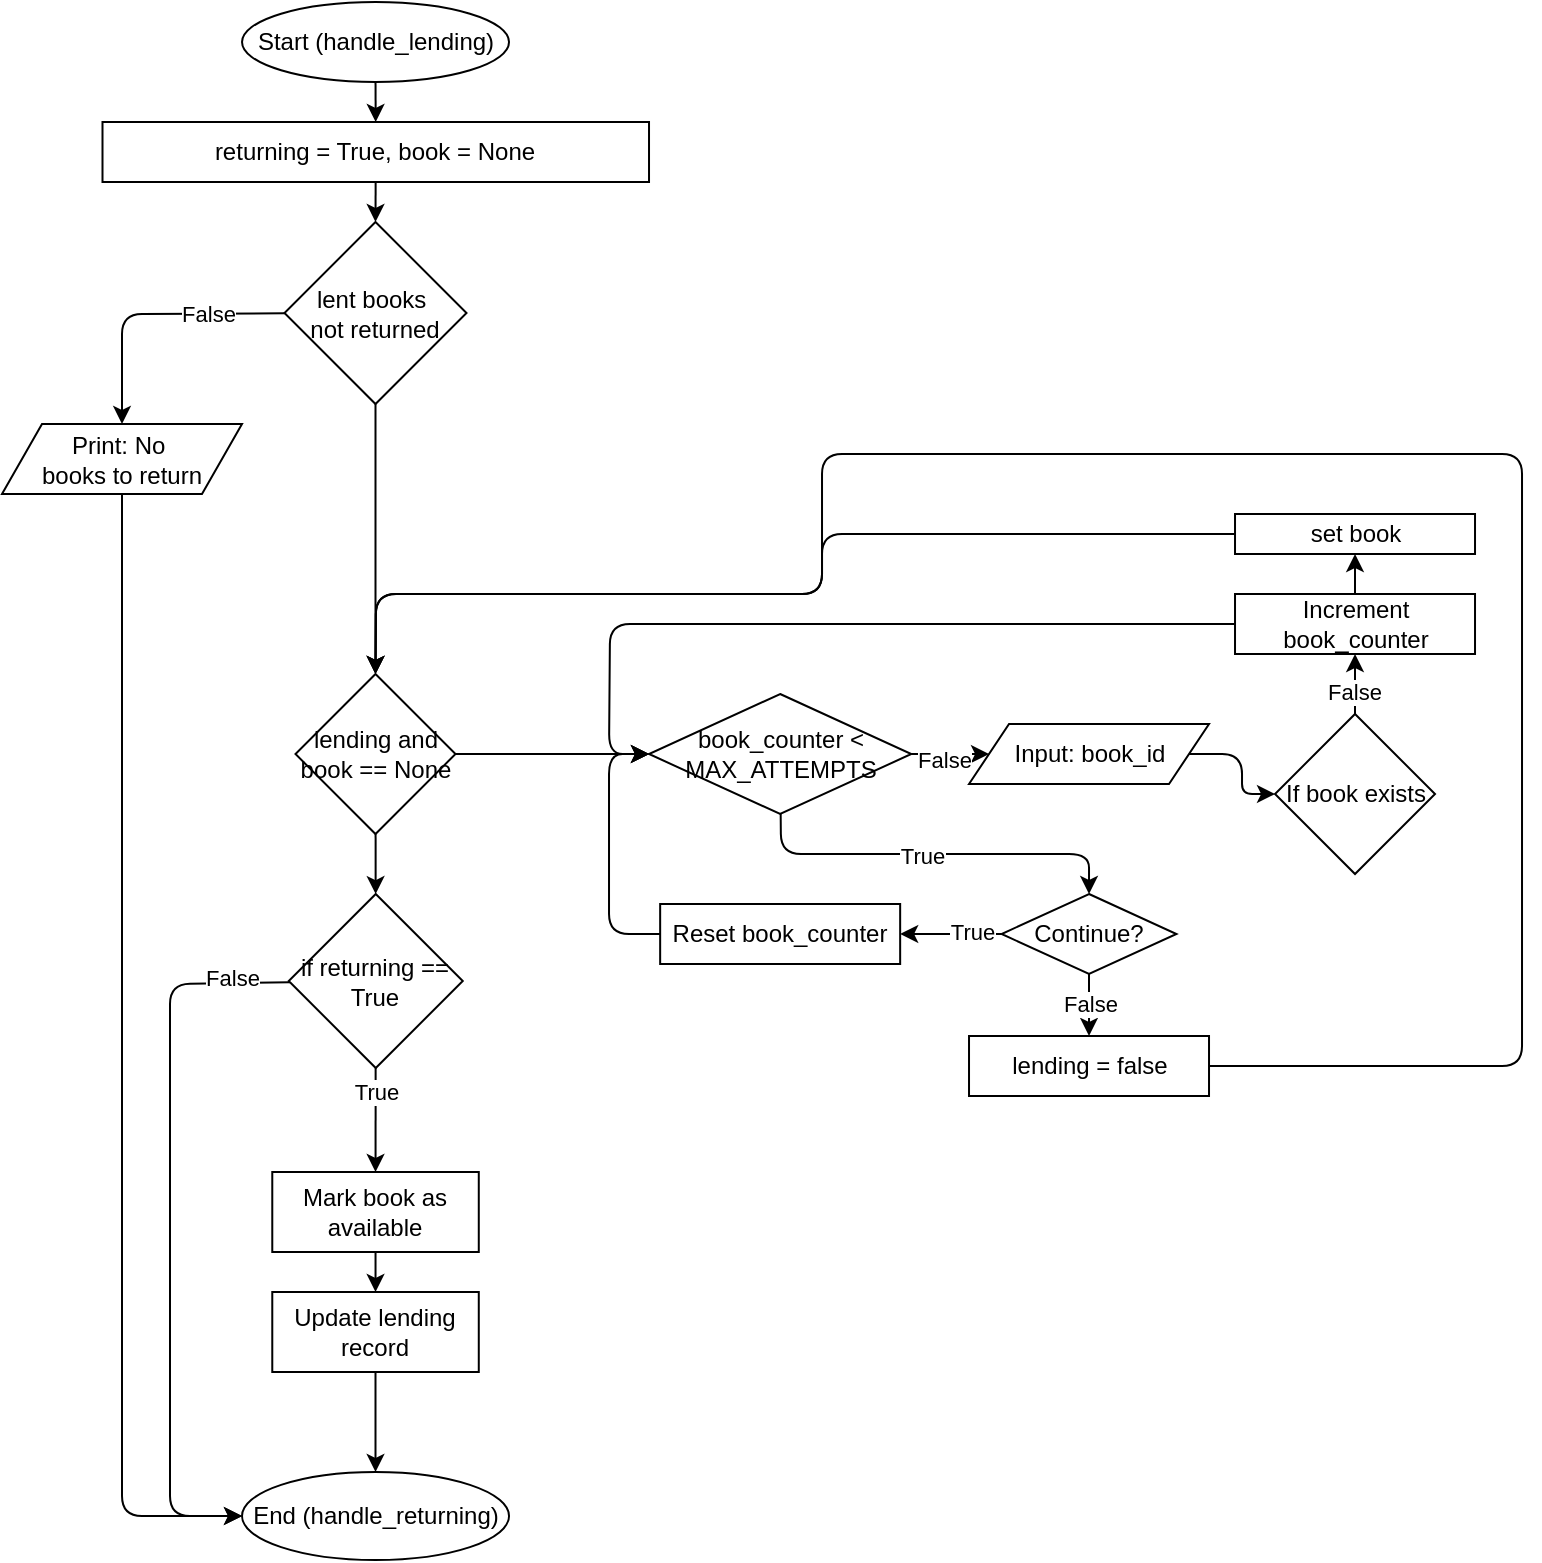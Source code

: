 <mxfile>
    <diagram id="DohQKqHLKwUdy_gRWt3n" name="Page-1">
        <mxGraphModel dx="1079" dy="1513" grid="1" gridSize="10" guides="1" tooltips="1" connect="1" arrows="1" fold="1" page="1" pageScale="1" pageWidth="827" pageHeight="1169" math="0" shadow="0">
            <root>
                <mxCell id="0"/>
                <mxCell id="1" parent="0"/>
                <mxCell id="2" style="edgeStyle=none;html=1;" edge="1" parent="1" source="3" target="77">
                    <mxGeometry relative="1" as="geometry"/>
                </mxCell>
                <mxCell id="3" value="Start (handle_lending&lt;span style=&quot;background-color: transparent;&quot;&gt;)&lt;/span&gt;" style="ellipse;whiteSpace=wrap;html=1;" vertex="1" parent="1">
                    <mxGeometry x="-673.99" y="-1131" width="133.5" height="40" as="geometry"/>
                </mxCell>
                <mxCell id="4" value="End (handle_returning)" style="ellipse;whiteSpace=wrap;html=1;" vertex="1" parent="1">
                    <mxGeometry x="-673.99" y="-396" width="133.5" height="44" as="geometry"/>
                </mxCell>
                <mxCell id="5" style="edgeStyle=none;html=1;entryX=0.5;entryY=1;entryDx=0;entryDy=0;" edge="1" parent="1" source="7" target="47">
                    <mxGeometry relative="1" as="geometry"/>
                </mxCell>
                <mxCell id="6" value="False" style="edgeLabel;html=1;align=center;verticalAlign=middle;resizable=0;points=[];" vertex="1" connectable="0" parent="5">
                    <mxGeometry x="-0.282" y="1" relative="1" as="geometry">
                        <mxPoint as="offset"/>
                    </mxGeometry>
                </mxCell>
                <mxCell id="7" value="If book exists" style="rhombus;whiteSpace=wrap;html=1;" vertex="1" parent="1">
                    <mxGeometry x="-157.49" y="-775" width="80" height="80" as="geometry"/>
                </mxCell>
                <mxCell id="8" style="edgeStyle=none;html=1;exitX=1;exitY=0.5;exitDx=0;exitDy=0;" edge="1" parent="1" source="9" target="7">
                    <mxGeometry relative="1" as="geometry">
                        <Array as="points">
                            <mxPoint x="-173.99" y="-755"/>
                            <mxPoint x="-173.99" y="-735"/>
                        </Array>
                    </mxGeometry>
                </mxCell>
                <mxCell id="9" value="Input: book_id" style="shape=parallelogram;perimeter=parallelogramPerimeter;whiteSpace=wrap;html=1;fixedSize=1;" vertex="1" parent="1">
                    <mxGeometry x="-310.49" y="-770" width="120" height="30" as="geometry"/>
                </mxCell>
                <mxCell id="10" style="edgeStyle=none;html=1;" edge="1" parent="1" source="11" target="18">
                    <mxGeometry relative="1" as="geometry">
                        <mxPoint x="-683.99" y="-241" as="targetPoint"/>
                    </mxGeometry>
                </mxCell>
                <mxCell id="11" value="Mark book as available" style="whiteSpace=wrap;html=1;" vertex="1" parent="1">
                    <mxGeometry x="-658.86" y="-546" width="103.25" height="40" as="geometry"/>
                </mxCell>
                <mxCell id="12" style="edgeStyle=none;html=1;entryX=0;entryY=0.5;entryDx=0;entryDy=0;" edge="1" parent="1" source="16" target="9">
                    <mxGeometry relative="1" as="geometry"/>
                </mxCell>
                <mxCell id="13" value="False" style="edgeLabel;html=1;align=center;verticalAlign=middle;resizable=0;points=[];" vertex="1" connectable="0" parent="12">
                    <mxGeometry x="-0.187" y="-3" relative="1" as="geometry">
                        <mxPoint as="offset"/>
                    </mxGeometry>
                </mxCell>
                <mxCell id="14" style="edgeStyle=none;html=1;entryX=0.5;entryY=0;entryDx=0;entryDy=0;" edge="1" parent="1" source="16" target="44">
                    <mxGeometry relative="1" as="geometry">
                        <Array as="points">
                            <mxPoint x="-404.49" y="-705"/>
                            <mxPoint x="-250.49" y="-705"/>
                        </Array>
                    </mxGeometry>
                </mxCell>
                <mxCell id="15" value="True" style="edgeLabel;html=1;align=center;verticalAlign=middle;resizable=0;points=[];" vertex="1" connectable="0" parent="14">
                    <mxGeometry x="-0.072" y="-1" relative="1" as="geometry">
                        <mxPoint as="offset"/>
                    </mxGeometry>
                </mxCell>
                <mxCell id="16" value="book_counter &amp;lt; MAX_ATTEMPTS" style="rhombus;whiteSpace=wrap;html=1;" vertex="1" parent="1">
                    <mxGeometry x="-470.49" y="-785" width="131.14" height="60" as="geometry"/>
                </mxCell>
                <mxCell id="17" style="edgeStyle=none;html=1;entryX=0.5;entryY=0;entryDx=0;entryDy=0;" edge="1" parent="1" source="18" target="4">
                    <mxGeometry relative="1" as="geometry"/>
                </mxCell>
                <mxCell id="18" value="Update lending record" style="whiteSpace=wrap;html=1;" vertex="1" parent="1">
                    <mxGeometry x="-658.86" y="-486" width="103.25" height="40" as="geometry"/>
                </mxCell>
                <mxCell id="19" style="edgeStyle=none;html=1;exitX=0;exitY=0.5;exitDx=0;exitDy=0;entryX=0;entryY=0.5;entryDx=0;entryDy=0;" edge="1" parent="1" source="20" target="16">
                    <mxGeometry relative="1" as="geometry">
                        <Array as="points">
                            <mxPoint x="-490.49" y="-665"/>
                            <mxPoint x="-490.49" y="-755"/>
                        </Array>
                    </mxGeometry>
                </mxCell>
                <mxCell id="20" value="Reset book_counter" style="whiteSpace=wrap;html=1;" vertex="1" parent="1">
                    <mxGeometry x="-464.92" y="-680" width="120" height="30" as="geometry"/>
                </mxCell>
                <mxCell id="23" style="edgeStyle=none;html=1;entryX=0.5;entryY=0;entryDx=0;entryDy=0;" edge="1" parent="1" source="25" target="81">
                    <mxGeometry relative="1" as="geometry">
                        <Array as="points">
                            <mxPoint x="-734" y="-975"/>
                        </Array>
                    </mxGeometry>
                </mxCell>
                <mxCell id="24" value="False" style="edgeLabel;html=1;align=center;verticalAlign=middle;resizable=0;points=[];" vertex="1" connectable="0" parent="23">
                    <mxGeometry x="-0.68" y="1" relative="1" as="geometry">
                        <mxPoint x="-17" y="-1" as="offset"/>
                    </mxGeometry>
                </mxCell>
                <mxCell id="83" style="edgeStyle=none;html=1;entryX=0.5;entryY=0;entryDx=0;entryDy=0;" edge="1" parent="1" source="25" target="27">
                    <mxGeometry relative="1" as="geometry"/>
                </mxCell>
                <mxCell id="25" value="lent books&amp;nbsp;&lt;div&gt;not returned&lt;/div&gt;" style="rhombus;whiteSpace=wrap;html=1;" vertex="1" parent="1">
                    <mxGeometry x="-652.75" y="-1021" width="91" height="91" as="geometry"/>
                </mxCell>
                <mxCell id="26" style="edgeStyle=none;html=1;entryX=0;entryY=0.5;entryDx=0;entryDy=0;" edge="1" parent="1" source="27" target="16">
                    <mxGeometry relative="1" as="geometry"/>
                </mxCell>
                <mxCell id="84" style="edgeStyle=none;html=1;" edge="1" parent="1" source="27" target="32">
                    <mxGeometry relative="1" as="geometry"/>
                </mxCell>
                <mxCell id="27" value="lending and book == None" style="rhombus;whiteSpace=wrap;html=1;" vertex="1" parent="1">
                    <mxGeometry x="-647.25" y="-795" width="80" height="80" as="geometry"/>
                </mxCell>
                <mxCell id="28" style="edgeStyle=none;html=1;entryX=0.5;entryY=0;entryDx=0;entryDy=0;" edge="1" parent="1" source="32" target="11">
                    <mxGeometry relative="1" as="geometry"/>
                </mxCell>
                <mxCell id="29" value="True" style="edgeLabel;html=1;align=center;verticalAlign=middle;resizable=0;points=[];" vertex="1" connectable="0" parent="28">
                    <mxGeometry x="-0.725" y="3" relative="1" as="geometry">
                        <mxPoint x="-3" y="5" as="offset"/>
                    </mxGeometry>
                </mxCell>
                <mxCell id="86" style="edgeStyle=none;html=1;entryX=0;entryY=0.5;entryDx=0;entryDy=0;" edge="1" parent="1" source="32" target="4">
                    <mxGeometry relative="1" as="geometry">
                        <Array as="points">
                            <mxPoint x="-710" y="-640"/>
                            <mxPoint x="-710" y="-374"/>
                        </Array>
                    </mxGeometry>
                </mxCell>
                <mxCell id="87" value="False" style="edgeLabel;html=1;align=center;verticalAlign=middle;resizable=0;points=[];" vertex="1" connectable="0" parent="86">
                    <mxGeometry x="-0.765" y="-3" relative="1" as="geometry">
                        <mxPoint x="13" as="offset"/>
                    </mxGeometry>
                </mxCell>
                <mxCell id="32" value="if returning == True" style="rhombus;whiteSpace=wrap;html=1;" vertex="1" parent="1">
                    <mxGeometry x="-650.62" y="-685" width="87" height="87" as="geometry"/>
                </mxCell>
                <mxCell id="35" style="edgeStyle=none;html=1;entryX=0.5;entryY=0;entryDx=0;entryDy=0;" edge="1" parent="1" target="79">
                    <mxGeometry relative="1" as="geometry">
                        <Array as="points">
                            <mxPoint x="-693.99" y="-871"/>
                        </Array>
                        <mxPoint x="-647.25" y="-871" as="sourcePoint"/>
                    </mxGeometry>
                </mxCell>
                <mxCell id="36" value="False" style="edgeLabel;html=1;align=center;verticalAlign=middle;resizable=0;points=[];" vertex="1" connectable="0" parent="35">
                    <mxGeometry x="-0.353" y="-4" relative="1" as="geometry">
                        <mxPoint x="448" y="184" as="offset"/>
                    </mxGeometry>
                </mxCell>
                <mxCell id="41" style="edgeStyle=none;html=1;exitX=0;exitY=0.5;exitDx=0;exitDy=0;entryX=1;entryY=0.5;entryDx=0;entryDy=0;" edge="1" parent="1" source="44" target="20">
                    <mxGeometry relative="1" as="geometry"/>
                </mxCell>
                <mxCell id="42" value="True" style="edgeLabel;html=1;align=center;verticalAlign=middle;resizable=0;points=[];" vertex="1" connectable="0" parent="41">
                    <mxGeometry x="-0.413" y="-1" relative="1" as="geometry">
                        <mxPoint as="offset"/>
                    </mxGeometry>
                </mxCell>
                <mxCell id="43" value="False" style="edgeStyle=none;html=1;entryX=0.5;entryY=0;entryDx=0;entryDy=0;" edge="1" parent="1" source="44" target="49">
                    <mxGeometry relative="1" as="geometry"/>
                </mxCell>
                <mxCell id="44" value="Continue?" style="rhombus;whiteSpace=wrap;html=1;" vertex="1" parent="1">
                    <mxGeometry x="-294.2" y="-685" width="87.43" height="40" as="geometry"/>
                </mxCell>
                <mxCell id="45" style="edgeStyle=none;html=1;entryX=0;entryY=0.5;entryDx=0;entryDy=0;" edge="1" parent="1" source="47" target="16">
                    <mxGeometry relative="1" as="geometry">
                        <Array as="points">
                            <mxPoint x="-489.99" y="-820"/>
                            <mxPoint x="-490.49" y="-755"/>
                        </Array>
                    </mxGeometry>
                </mxCell>
                <mxCell id="46" style="edgeStyle=none;html=1;entryX=0.5;entryY=1;entryDx=0;entryDy=0;" edge="1" parent="1" source="47" target="51">
                    <mxGeometry relative="1" as="geometry"/>
                </mxCell>
                <mxCell id="47" value="Increment book_counter" style="whiteSpace=wrap;html=1;" vertex="1" parent="1">
                    <mxGeometry x="-177.49" y="-835" width="120" height="30" as="geometry"/>
                </mxCell>
                <mxCell id="48" style="edgeStyle=none;html=1;exitX=1;exitY=0.5;exitDx=0;exitDy=0;entryX=0.5;entryY=0;entryDx=0;entryDy=0;" edge="1" parent="1" source="49" target="27">
                    <mxGeometry relative="1" as="geometry">
                        <Array as="points">
                            <mxPoint x="-33.99" y="-599"/>
                            <mxPoint x="-33.99" y="-905"/>
                            <mxPoint x="-383.99" y="-905"/>
                            <mxPoint x="-383.99" y="-835"/>
                            <mxPoint x="-606.99" y="-835"/>
                        </Array>
                    </mxGeometry>
                </mxCell>
                <mxCell id="49" value="lending = false" style="whiteSpace=wrap;html=1;" vertex="1" parent="1">
                    <mxGeometry x="-310.49" y="-614" width="120" height="30" as="geometry"/>
                </mxCell>
                <mxCell id="50" style="edgeStyle=none;html=1;exitX=0;exitY=0.5;exitDx=0;exitDy=0;entryX=0.5;entryY=0;entryDx=0;entryDy=0;" edge="1" parent="1" source="51" target="27">
                    <mxGeometry relative="1" as="geometry">
                        <Array as="points">
                            <mxPoint x="-383.99" y="-865"/>
                            <mxPoint x="-383.99" y="-835"/>
                            <mxPoint x="-606.99" y="-835"/>
                        </Array>
                    </mxGeometry>
                </mxCell>
                <mxCell id="51" value="set book" style="whiteSpace=wrap;html=1;" vertex="1" parent="1">
                    <mxGeometry x="-177.49" y="-875" width="120" height="20" as="geometry"/>
                </mxCell>
                <mxCell id="52" style="edgeStyle=none;html=1;entryX=0.5;entryY=1;entryDx=0;entryDy=0;" edge="1" parent="1" target="71">
                    <mxGeometry relative="1" as="geometry">
                        <mxPoint x="-117.75" y="-402" as="sourcePoint"/>
                    </mxGeometry>
                </mxCell>
                <mxCell id="53" value="False" style="edgeLabel;html=1;align=center;verticalAlign=middle;resizable=0;points=[];" vertex="1" connectable="0" parent="52">
                    <mxGeometry x="-0.282" y="1" relative="1" as="geometry">
                        <mxPoint as="offset"/>
                    </mxGeometry>
                </mxCell>
                <mxCell id="55" style="edgeStyle=none;html=1;exitX=1;exitY=0.5;exitDx=0;exitDy=0;" edge="1" parent="1" target="54">
                    <mxGeometry relative="1" as="geometry">
                        <Array as="points">
                            <mxPoint x="-180.74" y="-382"/>
                            <mxPoint x="-180.74" y="-362"/>
                        </Array>
                        <mxPoint x="-200.75" y="-382" as="sourcePoint"/>
                    </mxGeometry>
                </mxCell>
                <mxCell id="57" style="edgeStyle=none;html=1;entryX=0;entryY=0.5;entryDx=0;entryDy=0;" edge="1" parent="1" target="56">
                    <mxGeometry relative="1" as="geometry">
                        <mxPoint x="-339.61" y="-382" as="sourcePoint"/>
                    </mxGeometry>
                </mxCell>
                <mxCell id="58" value="False" style="edgeLabel;html=1;align=center;verticalAlign=middle;resizable=0;points=[];" vertex="1" connectable="0" parent="57">
                    <mxGeometry x="-0.187" y="-3" relative="1" as="geometry">
                        <mxPoint as="offset"/>
                    </mxGeometry>
                </mxCell>
                <mxCell id="59" style="edgeStyle=none;html=1;entryX=0.5;entryY=0;entryDx=0;entryDy=0;" edge="1" parent="1" target="68">
                    <mxGeometry relative="1" as="geometry">
                        <Array as="points">
                            <mxPoint x="-404.75" y="-332"/>
                            <mxPoint x="-250.75" y="-332"/>
                        </Array>
                        <mxPoint x="-404.923" y="-352.118" as="sourcePoint"/>
                    </mxGeometry>
                </mxCell>
                <mxCell id="60" value="True" style="edgeLabel;html=1;align=center;verticalAlign=middle;resizable=0;points=[];" vertex="1" connectable="0" parent="59">
                    <mxGeometry x="-0.072" y="-1" relative="1" as="geometry">
                        <mxPoint as="offset"/>
                    </mxGeometry>
                </mxCell>
                <mxCell id="61" style="edgeStyle=none;html=1;entryX=0;entryY=0.5;entryDx=0;entryDy=0;exitX=1;exitY=0.5;exitDx=0;exitDy=0;" edge="1" parent="1" target="62">
                    <mxGeometry relative="1" as="geometry">
                        <mxPoint x="-567.25" y="-411.0" as="sourcePoint"/>
                        <Array as="points">
                            <mxPoint x="-533.99" y="-411"/>
                            <mxPoint x="-533.99" y="-381"/>
                        </Array>
                    </mxGeometry>
                </mxCell>
                <mxCell id="63" style="edgeStyle=none;html=1;exitX=0;exitY=0.5;exitDx=0;exitDy=0;entryX=0;entryY=0.5;entryDx=0;entryDy=0;" edge="1" parent="1" source="64">
                    <mxGeometry relative="1" as="geometry">
                        <Array as="points">
                            <mxPoint x="-490.75" y="-292"/>
                            <mxPoint x="-490.75" y="-382"/>
                        </Array>
                        <mxPoint x="-470.75" y="-382" as="targetPoint"/>
                    </mxGeometry>
                </mxCell>
                <mxCell id="65" style="edgeStyle=none;html=1;exitX=0;exitY=0.5;exitDx=0;exitDy=0;entryX=1;entryY=0.5;entryDx=0;entryDy=0;" edge="1" parent="1" source="68">
                    <mxGeometry relative="1" as="geometry">
                        <mxPoint x="-345.18" y="-292" as="targetPoint"/>
                    </mxGeometry>
                </mxCell>
                <mxCell id="66" value="True" style="edgeLabel;html=1;align=center;verticalAlign=middle;resizable=0;points=[];" vertex="1" connectable="0" parent="65">
                    <mxGeometry x="-0.413" y="-1" relative="1" as="geometry">
                        <mxPoint as="offset"/>
                    </mxGeometry>
                </mxCell>
                <mxCell id="67" value="False" style="edgeStyle=none;html=1;entryX=0.5;entryY=0;entryDx=0;entryDy=0;" edge="1" parent="1" target="73">
                    <mxGeometry relative="1" as="geometry">
                        <mxPoint x="-250.747" y="-272.001" as="sourcePoint"/>
                    </mxGeometry>
                </mxCell>
                <mxCell id="69" style="edgeStyle=none;html=1;entryX=0;entryY=0.5;entryDx=0;entryDy=0;" edge="1" parent="1" source="71">
                    <mxGeometry relative="1" as="geometry">
                        <Array as="points">
                            <mxPoint x="-490.25" y="-447"/>
                            <mxPoint x="-490.75" y="-382"/>
                        </Array>
                        <mxPoint x="-470.75" y="-382" as="targetPoint"/>
                    </mxGeometry>
                </mxCell>
                <mxCell id="70" style="edgeStyle=none;html=1;entryX=0.5;entryY=1;entryDx=0;entryDy=0;" edge="1" parent="1" target="75">
                    <mxGeometry relative="1" as="geometry">
                        <mxPoint x="-117.75" y="-462" as="sourcePoint"/>
                    </mxGeometry>
                </mxCell>
                <mxCell id="72" style="edgeStyle=none;html=1;exitX=1;exitY=0.5;exitDx=0;exitDy=0;entryX=0.5;entryY=0;entryDx=0;entryDy=0;" edge="1" parent="1" source="73">
                    <mxGeometry relative="1" as="geometry">
                        <mxPoint x="-607.25" y="-451.0" as="targetPoint"/>
                        <Array as="points">
                            <mxPoint x="-34.25" y="-226"/>
                            <mxPoint x="-34.25" y="-532"/>
                            <mxPoint x="-384.25" y="-532"/>
                            <mxPoint x="-384.25" y="-492"/>
                            <mxPoint x="-607.25" y="-492"/>
                        </Array>
                    </mxGeometry>
                </mxCell>
                <mxCell id="74" style="edgeStyle=none;html=1;exitX=0;exitY=0.5;exitDx=0;exitDy=0;entryX=0.5;entryY=0;entryDx=0;entryDy=0;" edge="1" parent="1" source="75">
                    <mxGeometry relative="1" as="geometry">
                        <mxPoint x="-607.25" y="-451.0" as="targetPoint"/>
                        <Array as="points">
                            <mxPoint x="-607.25" y="-492"/>
                        </Array>
                    </mxGeometry>
                </mxCell>
                <mxCell id="76" style="edgeStyle=none;html=1;entryX=0.5;entryY=0;entryDx=0;entryDy=0;" edge="1" parent="1" source="77" target="25">
                    <mxGeometry relative="1" as="geometry"/>
                </mxCell>
                <mxCell id="77" value="returning = True, book = None" style="whiteSpace=wrap;html=1;" vertex="1" parent="1">
                    <mxGeometry x="-743.75" y="-1071" width="273.26" height="30" as="geometry"/>
                </mxCell>
                <mxCell id="85" style="edgeStyle=none;html=1;entryX=0;entryY=0.5;entryDx=0;entryDy=0;" edge="1" parent="1" source="81" target="4">
                    <mxGeometry relative="1" as="geometry">
                        <mxPoint x="-734" y="-370" as="targetPoint"/>
                        <Array as="points">
                            <mxPoint x="-734" y="-374"/>
                        </Array>
                    </mxGeometry>
                </mxCell>
                <mxCell id="81" value="Print: No&amp;nbsp;&lt;div&gt;books to return&lt;/div&gt;" style="shape=parallelogram;perimeter=parallelogramPerimeter;whiteSpace=wrap;html=1;fixedSize=1;" vertex="1" parent="1">
                    <mxGeometry x="-794" y="-920" width="120" height="35" as="geometry"/>
                </mxCell>
            </root>
        </mxGraphModel>
    </diagram>
</mxfile>